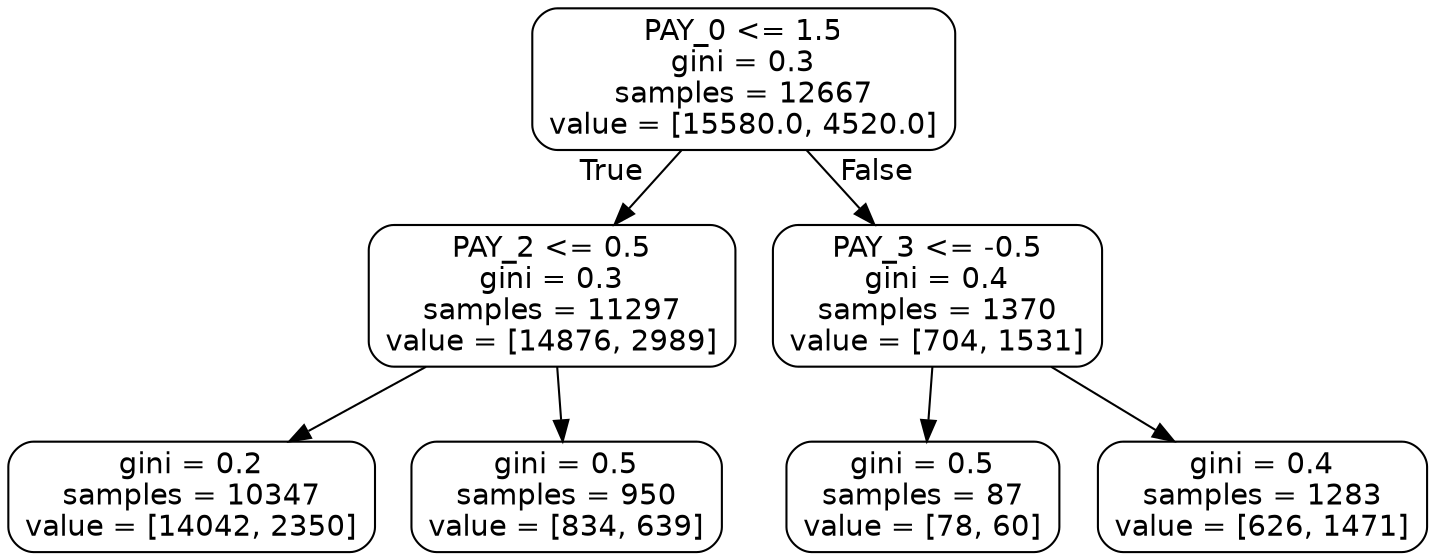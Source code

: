 digraph Tree {
node [shape=box, style="rounded", color="black", fontname="helvetica"] ;
edge [fontname="helvetica"] ;
0 [label="PAY_0 <= 1.5\ngini = 0.3\nsamples = 12667\nvalue = [15580.0, 4520.0]"] ;
1 [label="PAY_2 <= 0.5\ngini = 0.3\nsamples = 11297\nvalue = [14876, 2989]"] ;
0 -> 1 [labeldistance=2.5, labelangle=45, headlabel="True"] ;
2 [label="gini = 0.2\nsamples = 10347\nvalue = [14042, 2350]"] ;
1 -> 2 ;
3 [label="gini = 0.5\nsamples = 950\nvalue = [834, 639]"] ;
1 -> 3 ;
4 [label="PAY_3 <= -0.5\ngini = 0.4\nsamples = 1370\nvalue = [704, 1531]"] ;
0 -> 4 [labeldistance=2.5, labelangle=-45, headlabel="False"] ;
5 [label="gini = 0.5\nsamples = 87\nvalue = [78, 60]"] ;
4 -> 5 ;
6 [label="gini = 0.4\nsamples = 1283\nvalue = [626, 1471]"] ;
4 -> 6 ;
}